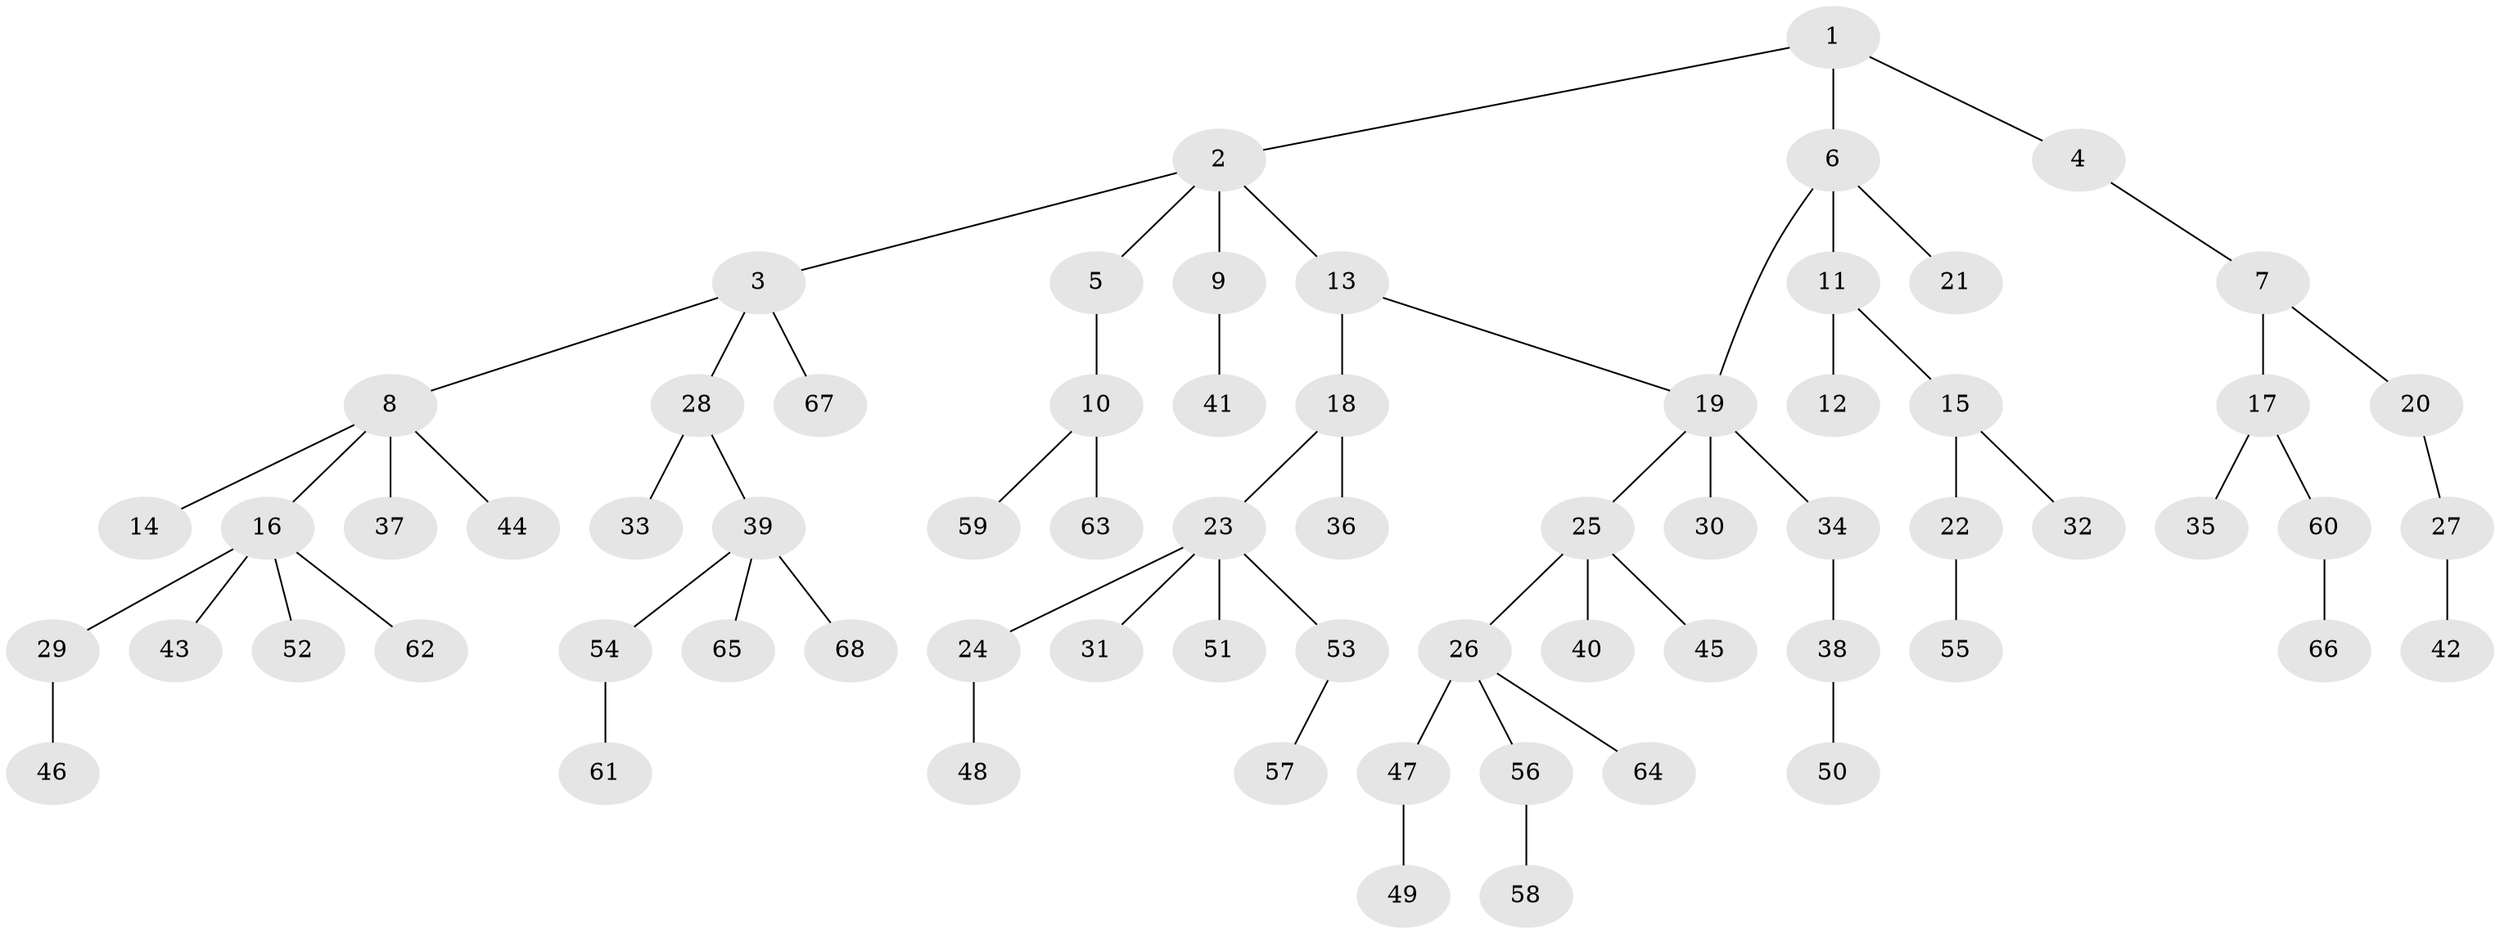 // Generated by graph-tools (version 1.1) at 2025/40/03/09/25 04:40:54]
// undirected, 68 vertices, 68 edges
graph export_dot {
graph [start="1"]
  node [color=gray90,style=filled];
  1;
  2;
  3;
  4;
  5;
  6;
  7;
  8;
  9;
  10;
  11;
  12;
  13;
  14;
  15;
  16;
  17;
  18;
  19;
  20;
  21;
  22;
  23;
  24;
  25;
  26;
  27;
  28;
  29;
  30;
  31;
  32;
  33;
  34;
  35;
  36;
  37;
  38;
  39;
  40;
  41;
  42;
  43;
  44;
  45;
  46;
  47;
  48;
  49;
  50;
  51;
  52;
  53;
  54;
  55;
  56;
  57;
  58;
  59;
  60;
  61;
  62;
  63;
  64;
  65;
  66;
  67;
  68;
  1 -- 2;
  1 -- 4;
  1 -- 6;
  2 -- 3;
  2 -- 5;
  2 -- 9;
  2 -- 13;
  3 -- 8;
  3 -- 28;
  3 -- 67;
  4 -- 7;
  5 -- 10;
  6 -- 11;
  6 -- 21;
  6 -- 19;
  7 -- 17;
  7 -- 20;
  8 -- 14;
  8 -- 16;
  8 -- 37;
  8 -- 44;
  9 -- 41;
  10 -- 59;
  10 -- 63;
  11 -- 12;
  11 -- 15;
  13 -- 18;
  13 -- 19;
  15 -- 22;
  15 -- 32;
  16 -- 29;
  16 -- 43;
  16 -- 52;
  16 -- 62;
  17 -- 35;
  17 -- 60;
  18 -- 23;
  18 -- 36;
  19 -- 25;
  19 -- 30;
  19 -- 34;
  20 -- 27;
  22 -- 55;
  23 -- 24;
  23 -- 31;
  23 -- 51;
  23 -- 53;
  24 -- 48;
  25 -- 26;
  25 -- 40;
  25 -- 45;
  26 -- 47;
  26 -- 56;
  26 -- 64;
  27 -- 42;
  28 -- 33;
  28 -- 39;
  29 -- 46;
  34 -- 38;
  38 -- 50;
  39 -- 54;
  39 -- 65;
  39 -- 68;
  47 -- 49;
  53 -- 57;
  54 -- 61;
  56 -- 58;
  60 -- 66;
}
